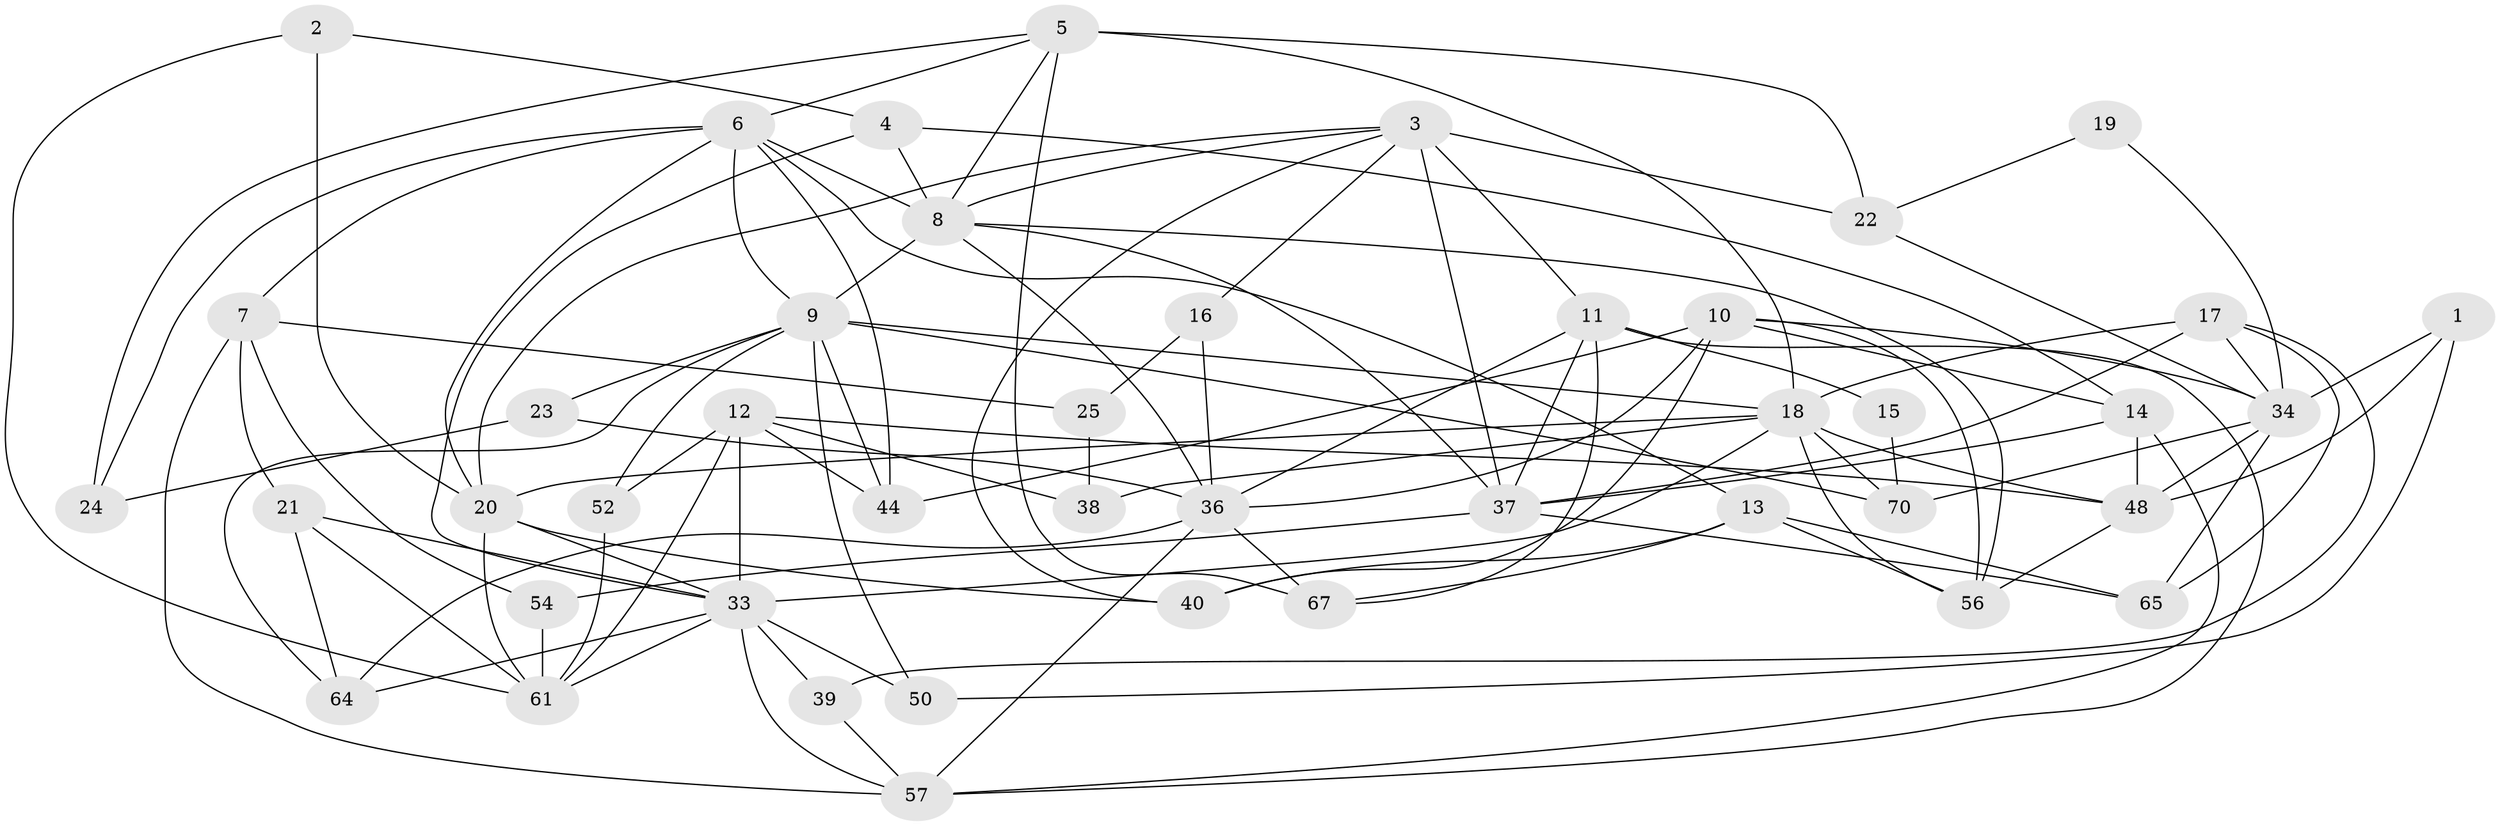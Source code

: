 // Generated by graph-tools (version 1.1) at 2025/52/02/27/25 19:52:07]
// undirected, 44 vertices, 111 edges
graph export_dot {
graph [start="1"]
  node [color=gray90,style=filled];
  1;
  2 [super="+53"];
  3 [super="+26"];
  4;
  5 [super="+46"];
  6 [super="+28"];
  7;
  8 [super="+72"];
  9 [super="+32"];
  10 [super="+55"];
  11 [super="+29"];
  12 [super="+30"];
  13 [super="+47"];
  14 [super="+31"];
  15;
  16 [super="+42"];
  17 [super="+41"];
  18 [super="+63"];
  19;
  20 [super="+27"];
  21 [super="+60"];
  22 [super="+66"];
  23;
  24;
  25;
  33 [super="+35"];
  34 [super="+45"];
  36 [super="+49"];
  37 [super="+62"];
  38 [super="+43"];
  39;
  40;
  44 [super="+69"];
  48 [super="+51"];
  50 [super="+59"];
  52;
  54;
  56;
  57 [super="+58"];
  61 [super="+68"];
  64 [super="+71"];
  65;
  67;
  70;
  1 -- 48;
  1 -- 34;
  1 -- 50;
  2 -- 4;
  2 -- 20;
  2 -- 61;
  3 -- 8;
  3 -- 22;
  3 -- 11;
  3 -- 16;
  3 -- 40;
  3 -- 37;
  3 -- 20;
  4 -- 8;
  4 -- 33;
  4 -- 14;
  5 -- 67;
  5 -- 24;
  5 -- 8;
  5 -- 22 [weight=2];
  5 -- 6;
  5 -- 18;
  6 -- 7;
  6 -- 44;
  6 -- 20;
  6 -- 8;
  6 -- 24;
  6 -- 13;
  6 -- 9;
  7 -- 54;
  7 -- 21;
  7 -- 25;
  7 -- 57;
  8 -- 9;
  8 -- 56;
  8 -- 37;
  8 -- 36;
  9 -- 23;
  9 -- 70;
  9 -- 18;
  9 -- 52;
  9 -- 50;
  9 -- 64;
  9 -- 44;
  10 -- 40;
  10 -- 14;
  10 -- 36;
  10 -- 34 [weight=2];
  10 -- 56;
  10 -- 44;
  11 -- 15;
  11 -- 57;
  11 -- 67;
  11 -- 37;
  11 -- 36;
  12 -- 61;
  12 -- 52;
  12 -- 38 [weight=2];
  12 -- 44;
  12 -- 48;
  12 -- 33;
  13 -- 65;
  13 -- 56;
  13 -- 67;
  13 -- 40;
  14 -- 48;
  14 -- 57;
  14 -- 37;
  15 -- 70;
  16 -- 36 [weight=2];
  16 -- 25;
  17 -- 37;
  17 -- 39;
  17 -- 65;
  17 -- 18;
  17 -- 34;
  18 -- 56;
  18 -- 33;
  18 -- 20;
  18 -- 48;
  18 -- 70;
  18 -- 38;
  19 -- 22;
  19 -- 34;
  20 -- 33;
  20 -- 40;
  20 -- 61;
  21 -- 64;
  21 -- 33;
  21 -- 61;
  22 -- 34;
  23 -- 36;
  23 -- 24;
  25 -- 38;
  33 -- 57;
  33 -- 61;
  33 -- 64;
  33 -- 39;
  33 -- 50;
  34 -- 65;
  34 -- 48;
  34 -- 70;
  36 -- 64;
  36 -- 67;
  36 -- 57;
  37 -- 65;
  37 -- 54;
  39 -- 57;
  48 -- 56;
  52 -- 61;
  54 -- 61;
}
